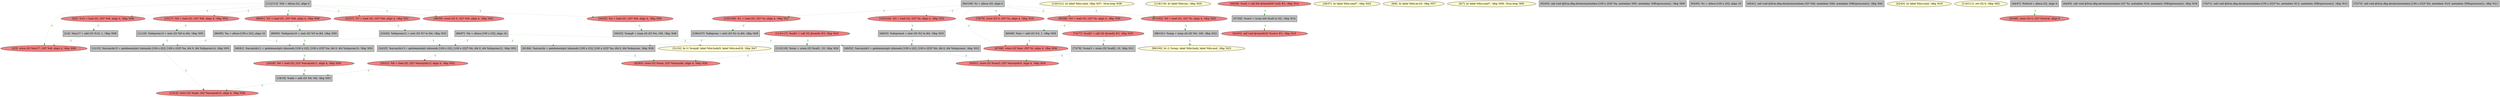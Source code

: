 
digraph G {


node121 [fillcolor=lightcoral,label="[50/51]  store i32 %rem3, i32* %arrayidx5, align 4, !dbg !634",shape=ellipse,style=filled ]
node119 [fillcolor=lemonchiffon,label="[120/121]  br label %for.cond, !dbg !637, !llvm.loop !638",shape=ellipse,style=filled ]
node118 [fillcolor=lemonchiffon,label="[118/119]  br label %for.inc, !dbg !635",shape=ellipse,style=filled ]
node120 [fillcolor=grey,label="[49/52]  %arrayidx5 = getelementptr inbounds [100 x i32], [100 x i32]* %b, i64 0, i64 %idxprom4, !dbg !633",shape=rectangle,style=filled ]
node117 [fillcolor=grey,label="[75/76]  %rem3 = urem i32 %call2, 10, !dbg !631",shape=rectangle,style=filled ]
node115 [fillcolor=lightcoral,label="[67/68]  store i32 %inc, i32* %i, align 4, !dbg !636",shape=ellipse,style=filled ]
node113 [fillcolor=lightcoral,label="[82/83]  store i32 %rem, i32* %arrayidx, align 4, !dbg !629",shape=ellipse,style=filled ]
node112 [fillcolor=lemonchiffon,label="[31/32]  br i1 %cmp8, label %for.body9, label %for.end18, !dbg !647",shape=ellipse,style=filled ]
node110 [fillcolor=grey,label="[115/116]  %rem = urem i32 %call1, 10, !dbg !626",shape=rectangle,style=filled ]
node108 [fillcolor=lightcoral,label="[114/117]  %call1 = call i32 @rand() #3, !dbg !624",shape=ellipse,style=filled ]
node106 [fillcolor=lemonchiffon,label="[99/100]  br i1 %cmp, label %for.body, label %for.end, !dbg !623",shape=ellipse,style=filled ]
node105 [fillcolor=grey,label="[57/58]  %conv = trunc i64 %call to i32, !dbg !614",shape=rectangle,style=filled ]
node104 [fillcolor=grey,label="[98/101]  %cmp = icmp ult i32 %0, 100, !dbg !622",shape=rectangle,style=filled ]
node103 [fillcolor=grey,label="[23/26]  %idxprom12 = zext i32 %7 to i64, !dbg !652",shape=rectangle,style=filled ]
node101 [fillcolor=lightcoral,label="[97/102]  %0 = load i32, i32* %i, align 4, !dbg !620",shape=ellipse,style=filled ]
node100 [fillcolor=lightcoral,label="[13/14]  store i32 %add, i32* %arrayidx15, align 4, !dbg !656",shape=ellipse,style=filled ]
node111 [fillcolor=lightcoral,label="[105/108]  %1 = load i32, i32* %i, align 4, !dbg !627",shape=ellipse,style=filled ]
node99 [fillcolor=grey,label="[112/113]  %i6 = alloca i32, align 4",shape=rectangle,style=filled ]
node72 [fillcolor=lemonchiffon,label="[36/37]  br label %for.cond7, !dbg !643",shape=ellipse,style=filled ]
node63 [fillcolor=lemonchiffon,label="[8/9]  br label %for.inc16, !dbg !657",shape=ellipse,style=filled ]
node71 [fillcolor=lightcoral,label="[34/35]  %4 = load i32, i32* %i6, align 4, !dbg !644",shape=ellipse,style=filled ]
node92 [fillcolor=grey,label="[86/87]  %b = alloca [100 x i32], align 16",shape=rectangle,style=filled ]
node68 [fillcolor=grey,label="[11/16]  %idxprom14 = zext i32 %9 to i64, !dbg !655",shape=rectangle,style=filled ]
node62 [fillcolor=lemonchiffon,label="[6/7]  br label %for.cond7, !dbg !659, !llvm.loop !660",shape=ellipse,style=filled ]
node102 [fillcolor=grey,label="[12/15]  %arrayidx15 = getelementptr inbounds [100 x i32], [100 x i32]* %a, i64 0, i64 %idxprom14, !dbg !655",shape=rectangle,style=filled ]
node70 [fillcolor=grey,label="[30/33]  %cmp8 = icmp ult i32 %4, 100, !dbg !646",shape=rectangle,style=filled ]
node82 [fillcolor=grey,label="[62/63]  call void @llvm.dbg.declare(metadata [100 x i32]* %a, metadata !605, metadata !DIExpression()), !dbg !609",shape=rectangle,style=filled ]
node94 [fillcolor=grey,label="[92/93]  %c = alloca [100 x i32], align 16",shape=rectangle,style=filled ]
node73 [fillcolor=lightcoral,label="[38/39]  store i32 0, i32* %i6, align 4, !dbg !642",shape=ellipse,style=filled ]
node64 [fillcolor=lightcoral,label="[10/17]  %9 = load i32, i32* %i6, align 4, !dbg !654",shape=ellipse,style=filled ]
node76 [fillcolor=grey,label="[24/25]  %arrayidx13 = getelementptr inbounds [100 x i32], [100 x i32]* %b, i64 0, i64 %idxprom12, !dbg !652",shape=rectangle,style=filled ]
node61 [fillcolor=lightcoral,label="[0/5]  %10 = load i32, i32* %i6, align 4, !dbg !658",shape=ellipse,style=filled ]
node79 [fillcolor=lightcoral,label="[54/55]  call void @srand(i32 %conv) #3, !dbg !615",shape=ellipse,style=filled ]
node80 [fillcolor=lightcoral,label="[56/59]  %call = call i64 @time(i64* null) #3, !dbg !614",shape=ellipse,style=filled ]
node109 [fillcolor=grey,label="[89/90]  %idxprom10 = zext i32 %5 to i64, !dbg !650",shape=rectangle,style=filled ]
node74 [fillcolor=grey,label="[40/41]  call void @llvm.dbg.declare(metadata i32* %i6, metadata !640, metadata !DIExpression()), !dbg !642",shape=rectangle,style=filled ]
node75 [fillcolor=lemonchiffon,label="[42/43]  br label %for.cond, !dbg !619",shape=ellipse,style=filled ]
node90 [fillcolor=lightcoral,label="[78/79]  store i32 0, i32* %i, align 4, !dbg !618",shape=ellipse,style=filled ]
node86 [fillcolor=lightcoral,label="[2/3]  store i32 %inc17, i32* %i6, align 4, !dbg !658",shape=ellipse,style=filled ]
node66 [fillcolor=lightcoral,label="[20/21]  %8 = load i32, i32* %arrayidx13, align 4, !dbg !652",shape=ellipse,style=filled ]
node98 [fillcolor=lemonchiffon,label="[110/111]  ret i32 0, !dbg !662",shape=ellipse,style=filled ]
node77 [fillcolor=grey,label="[44/47]  %retval = alloca i32, align 4",shape=rectangle,style=filled ]
node78 [fillcolor=grey,label="[48/53]  %idxprom4 = zext i32 %2 to i64, !dbg !633",shape=rectangle,style=filled ]
node116 [fillcolor=grey,label="[106/107]  %idxprom = zext i32 %1 to i64, !dbg !628",shape=rectangle,style=filled ]
node69 [fillcolor=lightcoral,label="[28/29]  %6 = load i32, i32* %arrayidx11, align 4, !dbg !650",shape=ellipse,style=filled ]
node81 [fillcolor=grey,label="[60/61]  %arrayidx11 = getelementptr inbounds [100 x i32], [100 x i32]* %a, i64 0, i64 %idxprom10, !dbg !650",shape=rectangle,style=filled ]
node84 [fillcolor=grey,label="[66/69]  %inc = add i32 %3, 1, !dbg !636",shape=rectangle,style=filled ]
node83 [fillcolor=grey,label="[64/65]  call void @llvm.dbg.declare(metadata i32* %i, metadata !616, metadata !DIExpression()), !dbg !618",shape=rectangle,style=filled ]
node85 [fillcolor=grey,label="[70/71]  call void @llvm.dbg.declare(metadata [100 x i32]* %c, metadata !612, metadata !DIExpression()), !dbg !613",shape=rectangle,style=filled ]
node87 [fillcolor=grey,label="[72/73]  call void @llvm.dbg.declare(metadata [100 x i32]* %b, metadata !610, metadata !DIExpression()), !dbg !611",shape=rectangle,style=filled ]
node114 [fillcolor=lightcoral,label="[103/104]  %2 = load i32, i32* %i, align 4, !dbg !632",shape=ellipse,style=filled ]
node93 [fillcolor=lightcoral,label="[88/91]  %5 = load i32, i32* %i6, align 4, !dbg !648",shape=ellipse,style=filled ]
node88 [fillcolor=lightcoral,label="[45/46]  store i32 0, i32* %retval, align 4",shape=ellipse,style=filled ]
node89 [fillcolor=lightcoral,label="[74/77]  %call2 = call i32 @rand() #3, !dbg !630",shape=ellipse,style=filled ]
node107 [fillcolor=grey,label="[1/4]  %inc17 = add i32 %10, 1, !dbg !658",shape=rectangle,style=filled ]
node97 [fillcolor=grey,label="[81/84]  %arrayidx = getelementptr inbounds [100 x i32], [100 x i32]* %a, i64 0, i64 %idxprom, !dbg !628",shape=rectangle,style=filled ]
node91 [fillcolor=grey,label="[80/85]  %a = alloca [100 x i32], align 16",shape=rectangle,style=filled ]
node65 [fillcolor=grey,label="[18/19]  %add = add i32 %6, %8, !dbg !653",shape=rectangle,style=filled ]
node95 [fillcolor=grey,label="[94/109]  %i = alloca i32, align 4",shape=rectangle,style=filled ]
node67 [fillcolor=lightcoral,label="[22/27]  %7 = load i32, i32* %i6, align 4, !dbg !651",shape=ellipse,style=filled ]
node96 [fillcolor=lightcoral,label="[95/96]  %3 = load i32, i32* %i, align 4, !dbg !636",shape=ellipse,style=filled ]

node120->node121 [style=dotted,color=forestgreen,label="T",fontcolor=forestgreen ]
node67->node103 [style=dotted,color=forestgreen,label="T",fontcolor=forestgreen ]
node64->node68 [style=dotted,color=forestgreen,label="T",fontcolor=forestgreen ]
node111->node116 [style=dotted,color=forestgreen,label="T",fontcolor=forestgreen ]
node97->node113 [style=dotted,color=forestgreen,label="T",fontcolor=forestgreen ]
node78->node120 [style=dotted,color=forestgreen,label="T",fontcolor=forestgreen ]
node104->node106 [style=dotted,color=forestgreen,label="T",fontcolor=forestgreen ]
node99->node64 [style=dotted,color=forestgreen,label="T",fontcolor=forestgreen ]
node99->node93 [style=dotted,color=forestgreen,label="T",fontcolor=forestgreen ]
node101->node104 [style=dotted,color=forestgreen,label="T",fontcolor=forestgreen ]
node65->node100 [style=dotted,color=forestgreen,label="T",fontcolor=forestgreen ]
node95->node96 [style=dotted,color=forestgreen,label="T",fontcolor=forestgreen ]
node84->node115 [style=dotted,color=forestgreen,label="T",fontcolor=forestgreen ]
node99->node71 [style=dotted,color=forestgreen,label="T",fontcolor=forestgreen ]
node70->node112 [style=dotted,color=forestgreen,label="T",fontcolor=forestgreen ]
node110->node113 [style=dotted,color=forestgreen,label="T",fontcolor=forestgreen ]
node93->node109 [style=dotted,color=forestgreen,label="T",fontcolor=forestgreen ]
node92->node120 [style=dotted,color=forestgreen,label="T",fontcolor=forestgreen ]
node102->node100 [style=dotted,color=forestgreen,label="T",fontcolor=forestgreen ]
node76->node66 [style=dotted,color=forestgreen,label="T",fontcolor=forestgreen ]
node107->node86 [style=dotted,color=forestgreen,label="T",fontcolor=forestgreen ]
node89->node117 [style=dotted,color=forestgreen,label="T",fontcolor=forestgreen ]
node71->node70 [style=dotted,color=forestgreen,label="T",fontcolor=forestgreen ]
node95->node114 [style=dotted,color=forestgreen,label="T",fontcolor=forestgreen ]
node95->node115 [style=dotted,color=forestgreen,label="T",fontcolor=forestgreen ]
node109->node81 [style=dotted,color=forestgreen,label="T",fontcolor=forestgreen ]
node114->node78 [style=dotted,color=forestgreen,label="T",fontcolor=forestgreen ]
node99->node61 [style=dotted,color=forestgreen,label="T",fontcolor=forestgreen ]
node103->node76 [style=dotted,color=forestgreen,label="T",fontcolor=forestgreen ]
node92->node76 [style=dotted,color=forestgreen,label="T",fontcolor=forestgreen ]
node95->node111 [style=dotted,color=forestgreen,label="T",fontcolor=forestgreen ]
node69->node65 [style=dotted,color=forestgreen,label="T",fontcolor=forestgreen ]
node81->node69 [style=dotted,color=forestgreen,label="T",fontcolor=forestgreen ]
node105->node79 [style=dotted,color=forestgreen,label="T",fontcolor=forestgreen ]
node116->node97 [style=dotted,color=forestgreen,label="T",fontcolor=forestgreen ]
node61->node107 [style=dotted,color=forestgreen,label="T",fontcolor=forestgreen ]
node80->node105 [style=dotted,color=forestgreen,label="T",fontcolor=forestgreen ]
node99->node73 [style=dotted,color=forestgreen,label="T",fontcolor=forestgreen ]
node95->node90 [style=dotted,color=forestgreen,label="T",fontcolor=forestgreen ]
node117->node121 [style=dotted,color=forestgreen,label="T",fontcolor=forestgreen ]
node108->node110 [style=dotted,color=forestgreen,label="T",fontcolor=forestgreen ]
node77->node88 [style=dotted,color=forestgreen,label="T",fontcolor=forestgreen ]
node99->node86 [style=dotted,color=forestgreen,label="T",fontcolor=forestgreen ]
node99->node67 [style=dotted,color=forestgreen,label="T",fontcolor=forestgreen ]
node91->node81 [style=dotted,color=forestgreen,label="T",fontcolor=forestgreen ]
node96->node84 [style=dotted,color=forestgreen,label="T",fontcolor=forestgreen ]
node91->node102 [style=dotted,color=forestgreen,label="T",fontcolor=forestgreen ]
node66->node65 [style=dotted,color=forestgreen,label="T",fontcolor=forestgreen ]
node91->node97 [style=dotted,color=forestgreen,label="T",fontcolor=forestgreen ]
node68->node102 [style=dotted,color=forestgreen,label="T",fontcolor=forestgreen ]
node95->node101 [style=dotted,color=forestgreen,label="T",fontcolor=forestgreen ]


}
